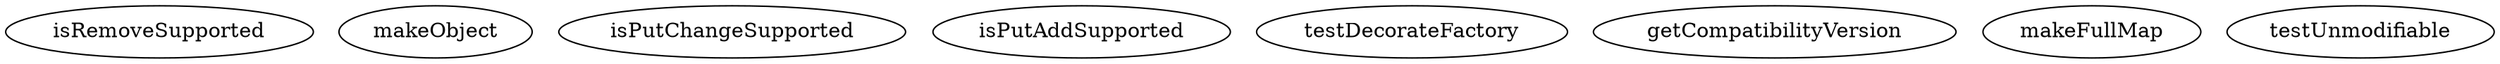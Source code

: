 digraph G {
isRemoveSupported;
makeObject;
isPutChangeSupported;
isPutAddSupported;
testDecorateFactory;
getCompatibilityVersion;
makeFullMap;
testUnmodifiable;
}